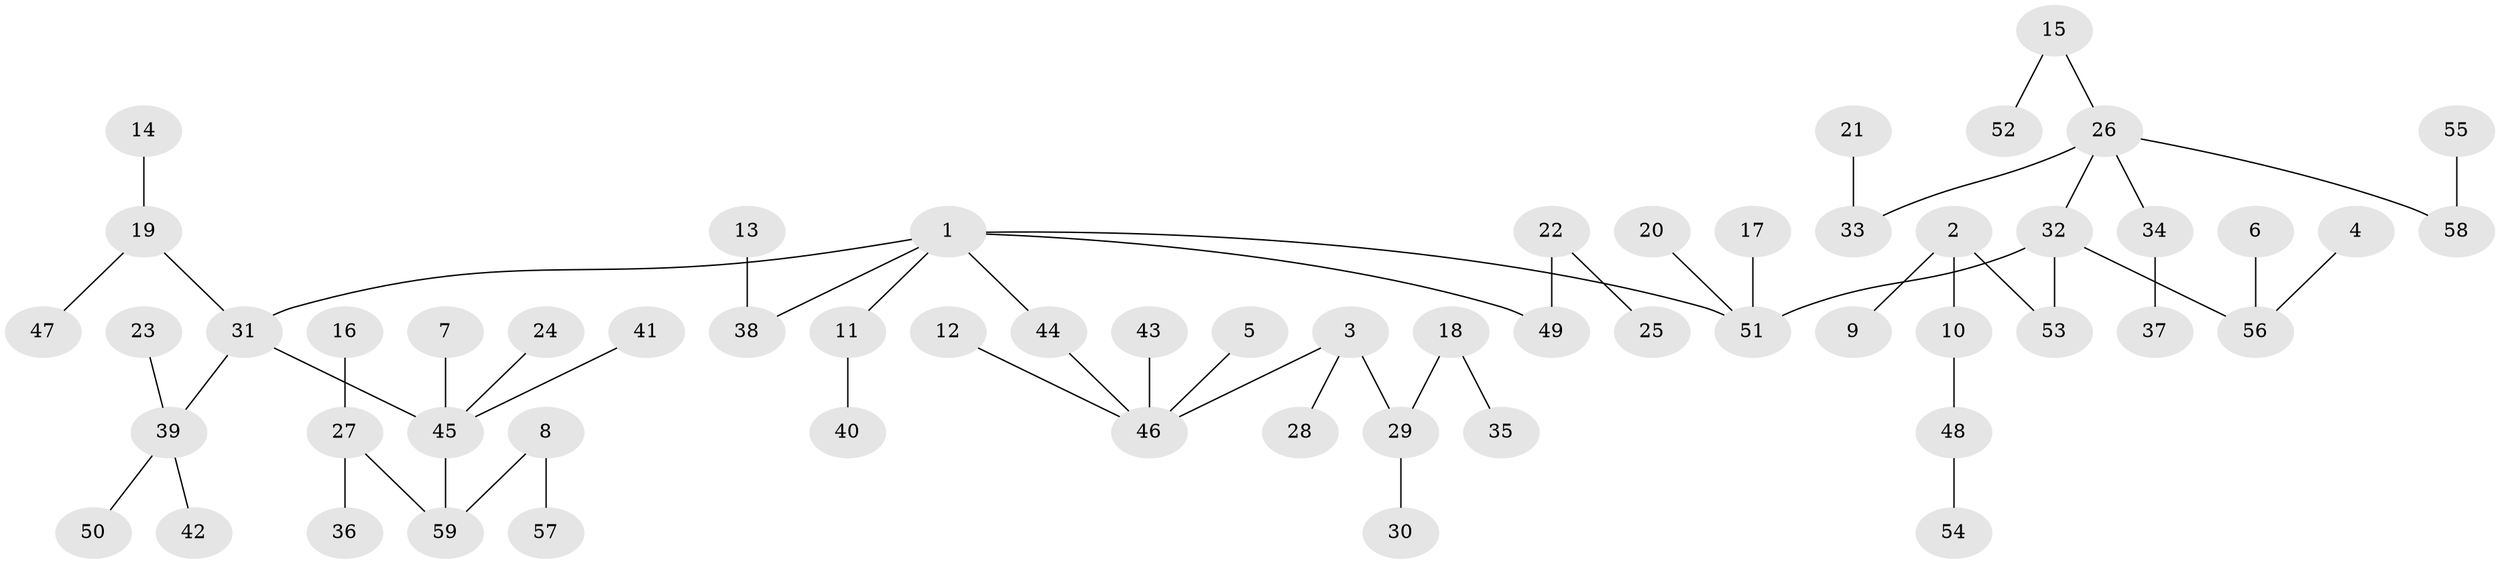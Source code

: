 // original degree distribution, {5: 0.040268456375838924, 6: 0.013422818791946308, 4: 0.04697986577181208, 7: 0.020134228187919462, 2: 0.28187919463087246, 3: 0.10738255033557047, 1: 0.4899328859060403}
// Generated by graph-tools (version 1.1) at 2025/37/03/04/25 23:37:15]
// undirected, 59 vertices, 58 edges
graph export_dot {
  node [color=gray90,style=filled];
  1;
  2;
  3;
  4;
  5;
  6;
  7;
  8;
  9;
  10;
  11;
  12;
  13;
  14;
  15;
  16;
  17;
  18;
  19;
  20;
  21;
  22;
  23;
  24;
  25;
  26;
  27;
  28;
  29;
  30;
  31;
  32;
  33;
  34;
  35;
  36;
  37;
  38;
  39;
  40;
  41;
  42;
  43;
  44;
  45;
  46;
  47;
  48;
  49;
  50;
  51;
  52;
  53;
  54;
  55;
  56;
  57;
  58;
  59;
  1 -- 11 [weight=1.0];
  1 -- 31 [weight=1.0];
  1 -- 38 [weight=1.0];
  1 -- 44 [weight=1.0];
  1 -- 49 [weight=1.0];
  1 -- 51 [weight=1.0];
  2 -- 9 [weight=1.0];
  2 -- 10 [weight=1.0];
  2 -- 53 [weight=1.0];
  3 -- 28 [weight=1.0];
  3 -- 29 [weight=1.0];
  3 -- 46 [weight=1.0];
  4 -- 56 [weight=1.0];
  5 -- 46 [weight=1.0];
  6 -- 56 [weight=1.0];
  7 -- 45 [weight=1.0];
  8 -- 57 [weight=1.0];
  8 -- 59 [weight=1.0];
  10 -- 48 [weight=1.0];
  11 -- 40 [weight=1.0];
  12 -- 46 [weight=1.0];
  13 -- 38 [weight=1.0];
  14 -- 19 [weight=1.0];
  15 -- 26 [weight=1.0];
  15 -- 52 [weight=1.0];
  16 -- 27 [weight=1.0];
  17 -- 51 [weight=1.0];
  18 -- 29 [weight=1.0];
  18 -- 35 [weight=1.0];
  19 -- 31 [weight=1.0];
  19 -- 47 [weight=1.0];
  20 -- 51 [weight=1.0];
  21 -- 33 [weight=1.0];
  22 -- 25 [weight=1.0];
  22 -- 49 [weight=1.0];
  23 -- 39 [weight=1.0];
  24 -- 45 [weight=1.0];
  26 -- 32 [weight=1.0];
  26 -- 33 [weight=1.0];
  26 -- 34 [weight=1.0];
  26 -- 58 [weight=1.0];
  27 -- 36 [weight=1.0];
  27 -- 59 [weight=1.0];
  29 -- 30 [weight=1.0];
  31 -- 39 [weight=1.0];
  31 -- 45 [weight=1.0];
  32 -- 51 [weight=1.0];
  32 -- 53 [weight=1.0];
  32 -- 56 [weight=1.0];
  34 -- 37 [weight=1.0];
  39 -- 42 [weight=1.0];
  39 -- 50 [weight=1.0];
  41 -- 45 [weight=1.0];
  43 -- 46 [weight=1.0];
  44 -- 46 [weight=1.0];
  45 -- 59 [weight=1.0];
  48 -- 54 [weight=1.0];
  55 -- 58 [weight=1.0];
}
